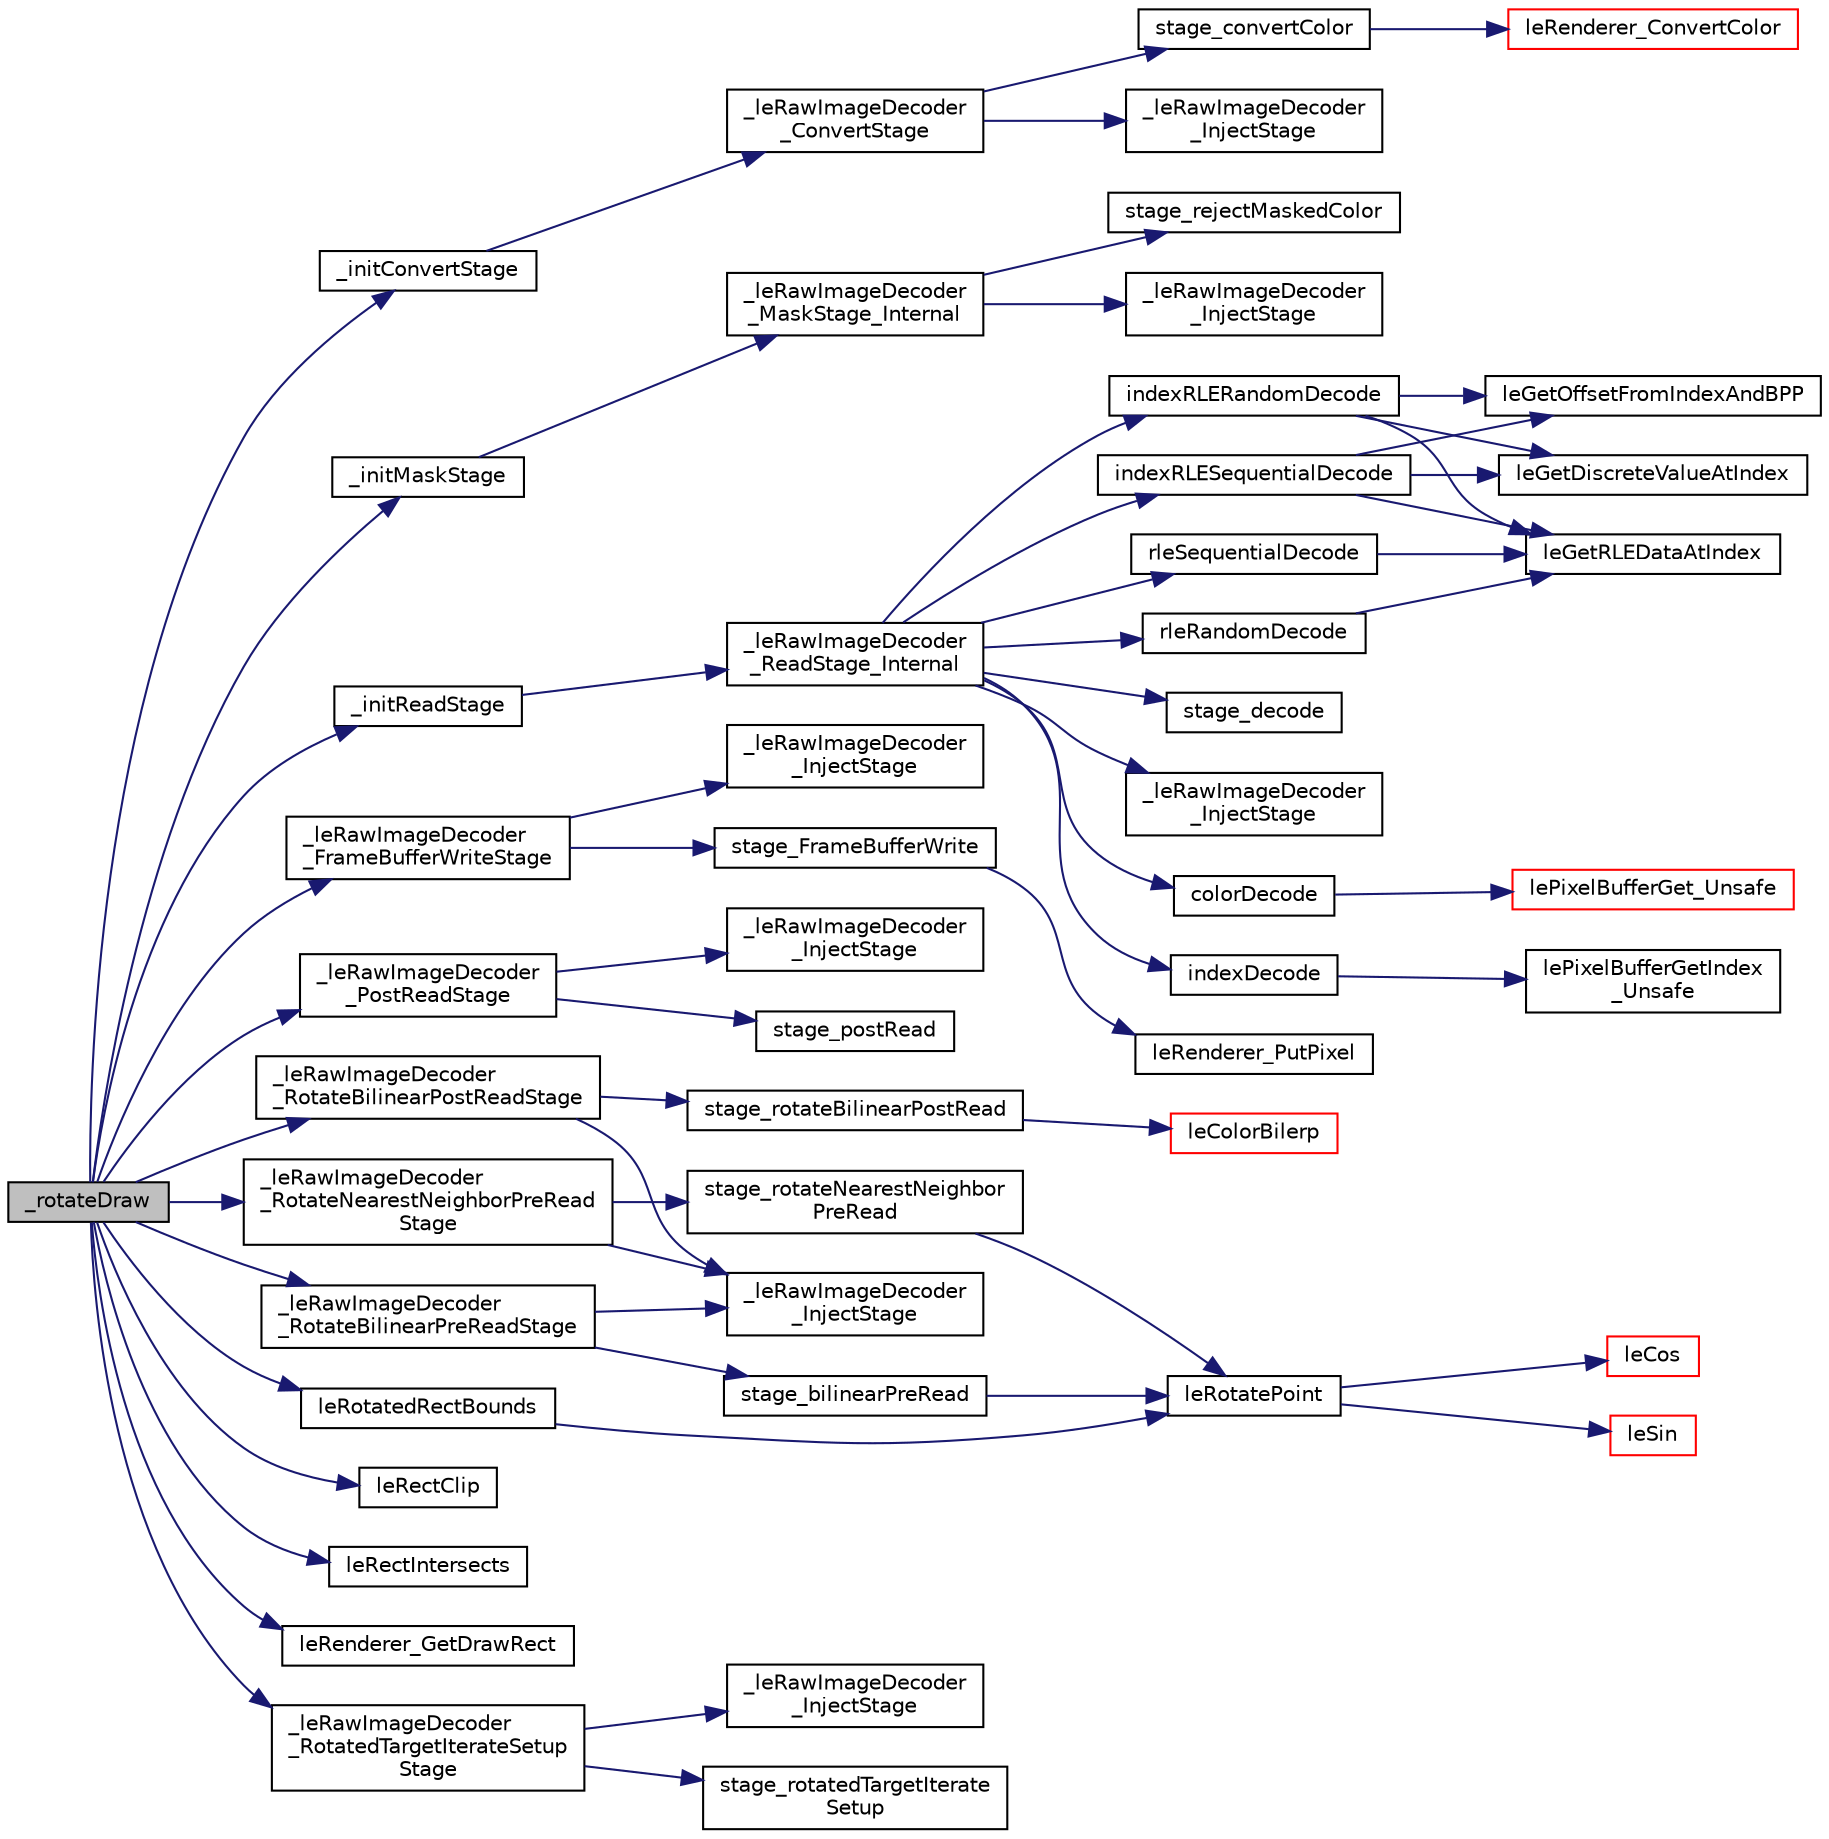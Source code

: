 digraph "_rotateDraw"
{
 // LATEX_PDF_SIZE
  edge [fontname="Helvetica",fontsize="10",labelfontname="Helvetica",labelfontsize="10"];
  node [fontname="Helvetica",fontsize="10",shape=record];
  rankdir="LR";
  Node1 [label="_rotateDraw",height=0.2,width=0.4,color="black", fillcolor="grey75", style="filled", fontcolor="black",tooltip=" "];
  Node1 -> Node2 [color="midnightblue",fontsize="10",style="solid",fontname="Helvetica"];
  Node2 [label="_initConvertStage",height=0.2,width=0.4,color="black", fillcolor="white", style="filled",URL="$legato__imagedecoder__raw_8c.html#a3da3f2023c752b9098cb19aedfd68867",tooltip=" "];
  Node2 -> Node3 [color="midnightblue",fontsize="10",style="solid",fontname="Helvetica"];
  Node3 [label="_leRawImageDecoder\l_ConvertStage",height=0.2,width=0.4,color="black", fillcolor="white", style="filled",URL="$legato__imagedecoder__raw_8c.html#a9bfc7c82e7d09a53dddeb08920da87e3",tooltip=" "];
  Node3 -> Node4 [color="midnightblue",fontsize="10",style="solid",fontname="Helvetica"];
  Node4 [label="_leRawImageDecoder\l_InjectStage",height=0.2,width=0.4,color="black", fillcolor="white", style="filled",URL="$legato__imagedecoder__raw__convert_8c.html#afe19a22091ec64bedbf79fe6f9fdedb2",tooltip=" "];
  Node3 -> Node5 [color="midnightblue",fontsize="10",style="solid",fontname="Helvetica"];
  Node5 [label="stage_convertColor",height=0.2,width=0.4,color="black", fillcolor="white", style="filled",URL="$legato__imagedecoder__raw__convert_8c.html#abad62b03516a6c3b689b41046aebecc6",tooltip=" "];
  Node5 -> Node6 [color="midnightblue",fontsize="10",style="solid",fontname="Helvetica"];
  Node6 [label="leRenderer_ConvertColor",height=0.2,width=0.4,color="red", fillcolor="white", style="filled",URL="$legato__renderer_8c.html#af04e1ea8f24c3768e71d64ae9df02901",tooltip=" "];
  Node1 -> Node8 [color="midnightblue",fontsize="10",style="solid",fontname="Helvetica"];
  Node8 [label="_initMaskStage",height=0.2,width=0.4,color="black", fillcolor="white", style="filled",URL="$legato__imagedecoder__raw_8c.html#af9d30663fde1d33ec519e356682cf7b2",tooltip=" "];
  Node8 -> Node9 [color="midnightblue",fontsize="10",style="solid",fontname="Helvetica"];
  Node9 [label="_leRawImageDecoder\l_MaskStage_Internal",height=0.2,width=0.4,color="black", fillcolor="white", style="filled",URL="$legato__imagedecoder__raw_8c.html#ab715560134c817909204507e30dd49d9",tooltip=" "];
  Node9 -> Node10 [color="midnightblue",fontsize="10",style="solid",fontname="Helvetica"];
  Node10 [label="_leRawImageDecoder\l_InjectStage",height=0.2,width=0.4,color="black", fillcolor="white", style="filled",URL="$legato__imagedecoder__raw__mask_8c.html#afe19a22091ec64bedbf79fe6f9fdedb2",tooltip=" "];
  Node9 -> Node11 [color="midnightblue",fontsize="10",style="solid",fontname="Helvetica"];
  Node11 [label="stage_rejectMaskedColor",height=0.2,width=0.4,color="black", fillcolor="white", style="filled",URL="$legato__imagedecoder__raw__mask_8c.html#a06de49c8299aa427261067b34121c5af",tooltip=" "];
  Node1 -> Node12 [color="midnightblue",fontsize="10",style="solid",fontname="Helvetica"];
  Node12 [label="_initReadStage",height=0.2,width=0.4,color="black", fillcolor="white", style="filled",URL="$legato__imagedecoder__raw_8c.html#a9824b1b7a536b18f5267b987211dd284",tooltip=" "];
  Node12 -> Node13 [color="midnightblue",fontsize="10",style="solid",fontname="Helvetica"];
  Node13 [label="_leRawImageDecoder\l_ReadStage_Internal",height=0.2,width=0.4,color="black", fillcolor="white", style="filled",URL="$legato__imagedecoder__raw_8c.html#afc2a3e7180571030555a50171db7ee49",tooltip=" "];
  Node13 -> Node14 [color="midnightblue",fontsize="10",style="solid",fontname="Helvetica"];
  Node14 [label="_leRawImageDecoder\l_InjectStage",height=0.2,width=0.4,color="black", fillcolor="white", style="filled",URL="$legato__imagedecoder__raw__read__internal_8c.html#afe19a22091ec64bedbf79fe6f9fdedb2",tooltip=" "];
  Node13 -> Node15 [color="midnightblue",fontsize="10",style="solid",fontname="Helvetica"];
  Node15 [label="colorDecode",height=0.2,width=0.4,color="black", fillcolor="white", style="filled",URL="$legato__imagedecoder__raw__read__internal_8c.html#aafcb7463372ac88bc422c8c3c90d4798",tooltip=" "];
  Node15 -> Node16 [color="midnightblue",fontsize="10",style="solid",fontname="Helvetica"];
  Node16 [label="lePixelBufferGet_Unsafe",height=0.2,width=0.4,color="red", fillcolor="white", style="filled",URL="$legato__pixelbuffer_8c.html#af63ae8ca48e5e5b0b38ada5f66575e41",tooltip=" "];
  Node13 -> Node18 [color="midnightblue",fontsize="10",style="solid",fontname="Helvetica"];
  Node18 [label="indexDecode",height=0.2,width=0.4,color="black", fillcolor="white", style="filled",URL="$legato__imagedecoder__raw__read__internal_8c.html#a3894457db0b74e9b3642d2815366c3d3",tooltip=" "];
  Node18 -> Node19 [color="midnightblue",fontsize="10",style="solid",fontname="Helvetica"];
  Node19 [label="lePixelBufferGetIndex\l_Unsafe",height=0.2,width=0.4,color="black", fillcolor="white", style="filled",URL="$legato__pixelbuffer_8c.html#ae26d4359a9648dece4d7db9e3836c2e4",tooltip=" "];
  Node13 -> Node20 [color="midnightblue",fontsize="10",style="solid",fontname="Helvetica"];
  Node20 [label="indexRLERandomDecode",height=0.2,width=0.4,color="black", fillcolor="white", style="filled",URL="$legato__imagedecoder__raw__read__internal_8c.html#a3c0f03074b0346cc74ce7ef5e334e5b4",tooltip=" "];
  Node20 -> Node21 [color="midnightblue",fontsize="10",style="solid",fontname="Helvetica"];
  Node21 [label="leGetDiscreteValueAtIndex",height=0.2,width=0.4,color="black", fillcolor="white", style="filled",URL="$legato__image__utils_8c.html#a018aa29293c1d330c8e32045992e3290",tooltip=" "];
  Node20 -> Node22 [color="midnightblue",fontsize="10",style="solid",fontname="Helvetica"];
  Node22 [label="leGetOffsetFromIndexAndBPP",height=0.2,width=0.4,color="black", fillcolor="white", style="filled",URL="$legato__image__utils_8c.html#ace0e36e91ffb542a3ebe1b213045481e",tooltip=" "];
  Node20 -> Node23 [color="midnightblue",fontsize="10",style="solid",fontname="Helvetica"];
  Node23 [label="leGetRLEDataAtIndex",height=0.2,width=0.4,color="black", fillcolor="white", style="filled",URL="$legato__image__utils_8c.html#ad3b392182b610e442257959b5e187fc6",tooltip=" "];
  Node13 -> Node24 [color="midnightblue",fontsize="10",style="solid",fontname="Helvetica"];
  Node24 [label="indexRLESequentialDecode",height=0.2,width=0.4,color="black", fillcolor="white", style="filled",URL="$legato__imagedecoder__raw__read__internal_8c.html#a136e9ddd432e8667037a8c3c14459087",tooltip=" "];
  Node24 -> Node21 [color="midnightblue",fontsize="10",style="solid",fontname="Helvetica"];
  Node24 -> Node22 [color="midnightblue",fontsize="10",style="solid",fontname="Helvetica"];
  Node24 -> Node23 [color="midnightblue",fontsize="10",style="solid",fontname="Helvetica"];
  Node13 -> Node25 [color="midnightblue",fontsize="10",style="solid",fontname="Helvetica"];
  Node25 [label="rleRandomDecode",height=0.2,width=0.4,color="black", fillcolor="white", style="filled",URL="$legato__imagedecoder__raw__read__internal_8c.html#ae83e04290061277cc90f2f03533abd01",tooltip=" "];
  Node25 -> Node23 [color="midnightblue",fontsize="10",style="solid",fontname="Helvetica"];
  Node13 -> Node26 [color="midnightblue",fontsize="10",style="solid",fontname="Helvetica"];
  Node26 [label="rleSequentialDecode",height=0.2,width=0.4,color="black", fillcolor="white", style="filled",URL="$legato__imagedecoder__raw__read__internal_8c.html#a402e421ec3262481ca0413889f2454c2",tooltip=" "];
  Node26 -> Node23 [color="midnightblue",fontsize="10",style="solid",fontname="Helvetica"];
  Node13 -> Node27 [color="midnightblue",fontsize="10",style="solid",fontname="Helvetica"];
  Node27 [label="stage_decode",height=0.2,width=0.4,color="black", fillcolor="white", style="filled",URL="$legato__imagedecoder__raw__read__internal_8c.html#a4cb5c4433c3aa5efbe365eb2f48ba5c5",tooltip=" "];
  Node1 -> Node28 [color="midnightblue",fontsize="10",style="solid",fontname="Helvetica"];
  Node28 [label="_leRawImageDecoder\l_FrameBufferWriteStage",height=0.2,width=0.4,color="black", fillcolor="white", style="filled",URL="$legato__imagedecoder__raw_8c.html#aa304548661433ffbc1fa8654237a37f1",tooltip=" "];
  Node28 -> Node29 [color="midnightblue",fontsize="10",style="solid",fontname="Helvetica"];
  Node29 [label="_leRawImageDecoder\l_InjectStage",height=0.2,width=0.4,color="black", fillcolor="white", style="filled",URL="$legato__imagedecoder__raw__write_8c.html#afe19a22091ec64bedbf79fe6f9fdedb2",tooltip=" "];
  Node28 -> Node30 [color="midnightblue",fontsize="10",style="solid",fontname="Helvetica"];
  Node30 [label="stage_FrameBufferWrite",height=0.2,width=0.4,color="black", fillcolor="white", style="filled",URL="$legato__imagedecoder__raw__write_8c.html#a575d10c32b9210efee4a03729d8991a8",tooltip=" "];
  Node30 -> Node31 [color="midnightblue",fontsize="10",style="solid",fontname="Helvetica"];
  Node31 [label="leRenderer_PutPixel",height=0.2,width=0.4,color="black", fillcolor="white", style="filled",URL="$legato__draw_8c.html#a5bd8b3cb9a506b9253c8f3dcf1b8df31",tooltip=" "];
  Node1 -> Node32 [color="midnightblue",fontsize="10",style="solid",fontname="Helvetica"];
  Node32 [label="_leRawImageDecoder\l_PostReadStage",height=0.2,width=0.4,color="black", fillcolor="white", style="filled",URL="$legato__imagedecoder__raw_8c.html#affa2da6eeda26e4ad49815f2e26ffda7",tooltip=" "];
  Node32 -> Node33 [color="midnightblue",fontsize="10",style="solid",fontname="Helvetica"];
  Node33 [label="_leRawImageDecoder\l_InjectStage",height=0.2,width=0.4,color="black", fillcolor="white", style="filled",URL="$legato__imagedecoder__raw__scale_8c.html#afe19a22091ec64bedbf79fe6f9fdedb2",tooltip=" "];
  Node32 -> Node34 [color="midnightblue",fontsize="10",style="solid",fontname="Helvetica"];
  Node34 [label="stage_postRead",height=0.2,width=0.4,color="black", fillcolor="white", style="filled",URL="$legato__imagedecoder__raw__scale_8c.html#af46f61192270e1e5d5b33cc41238ce56",tooltip=" "];
  Node1 -> Node35 [color="midnightblue",fontsize="10",style="solid",fontname="Helvetica"];
  Node35 [label="_leRawImageDecoder\l_RotateBilinearPostReadStage",height=0.2,width=0.4,color="black", fillcolor="white", style="filled",URL="$legato__imagedecoder__raw_8c.html#ad1788d330e55d45dd69d94cb8ce48131",tooltip=" "];
  Node35 -> Node36 [color="midnightblue",fontsize="10",style="solid",fontname="Helvetica"];
  Node36 [label="_leRawImageDecoder\l_InjectStage",height=0.2,width=0.4,color="black", fillcolor="white", style="filled",URL="$legato__imagedecoder__raw__rotate_8c.html#afe19a22091ec64bedbf79fe6f9fdedb2",tooltip=" "];
  Node35 -> Node37 [color="midnightblue",fontsize="10",style="solid",fontname="Helvetica"];
  Node37 [label="stage_rotateBilinearPostRead",height=0.2,width=0.4,color="black", fillcolor="white", style="filled",URL="$legato__imagedecoder__raw__rotate_8c.html#a6522c759b3ce1753ad974de6d87d6e46",tooltip=" "];
  Node37 -> Node38 [color="midnightblue",fontsize="10",style="solid",fontname="Helvetica"];
  Node38 [label="leColorBilerp",height=0.2,width=0.4,color="red", fillcolor="white", style="filled",URL="$legato__color_8h.html#aa19f9efca65a5bb3aeafdcccca28a59e",tooltip=" "];
  Node1 -> Node40 [color="midnightblue",fontsize="10",style="solid",fontname="Helvetica"];
  Node40 [label="_leRawImageDecoder\l_RotateBilinearPreReadStage",height=0.2,width=0.4,color="black", fillcolor="white", style="filled",URL="$legato__imagedecoder__raw_8c.html#aa539e0269f074747d19db7b0d452d520",tooltip=" "];
  Node40 -> Node36 [color="midnightblue",fontsize="10",style="solid",fontname="Helvetica"];
  Node40 -> Node41 [color="midnightblue",fontsize="10",style="solid",fontname="Helvetica"];
  Node41 [label="stage_bilinearPreRead",height=0.2,width=0.4,color="black", fillcolor="white", style="filled",URL="$legato__imagedecoder__raw__rotate_8c.html#a599461e799f1f516c42fe8cf71f73cfa",tooltip=" "];
  Node41 -> Node42 [color="midnightblue",fontsize="10",style="solid",fontname="Helvetica"];
  Node42 [label="leRotatePoint",height=0.2,width=0.4,color="black", fillcolor="white", style="filled",URL="$legato__math_8c.html#a74bd8aa8179412a74c2383660ab85e8c",tooltip=" "];
  Node42 -> Node43 [color="midnightblue",fontsize="10",style="solid",fontname="Helvetica"];
  Node43 [label="leCos",height=0.2,width=0.4,color="red", fillcolor="white", style="filled",URL="$legato__math_8c.html#a185107bf2b3ccd75aa0255f392ac8bd6",tooltip=" "];
  Node42 -> Node45 [color="midnightblue",fontsize="10",style="solid",fontname="Helvetica"];
  Node45 [label="leSin",height=0.2,width=0.4,color="red", fillcolor="white", style="filled",URL="$legato__math_8c.html#aeada039714dd8ec67eb162207c0219f1",tooltip=" "];
  Node1 -> Node46 [color="midnightblue",fontsize="10",style="solid",fontname="Helvetica"];
  Node46 [label="_leRawImageDecoder\l_RotatedTargetIterateSetup\lStage",height=0.2,width=0.4,color="black", fillcolor="white", style="filled",URL="$legato__imagedecoder__raw_8c.html#aa807f0dd3930c7d7c6fa8f4abf073f5a",tooltip=" "];
  Node46 -> Node47 [color="midnightblue",fontsize="10",style="solid",fontname="Helvetica"];
  Node47 [label="_leRawImageDecoder\l_InjectStage",height=0.2,width=0.4,color="black", fillcolor="white", style="filled",URL="$legato__imagedecoder__raw__setup_8c.html#afe19a22091ec64bedbf79fe6f9fdedb2",tooltip=" "];
  Node46 -> Node48 [color="midnightblue",fontsize="10",style="solid",fontname="Helvetica"];
  Node48 [label="stage_rotatedTargetIterate\lSetup",height=0.2,width=0.4,color="black", fillcolor="white", style="filled",URL="$legato__imagedecoder__raw__setup_8c.html#aaa4a9150f3477ce5e8a7730001ab9b69",tooltip=" "];
  Node1 -> Node49 [color="midnightblue",fontsize="10",style="solid",fontname="Helvetica"];
  Node49 [label="_leRawImageDecoder\l_RotateNearestNeighborPreRead\lStage",height=0.2,width=0.4,color="black", fillcolor="white", style="filled",URL="$legato__imagedecoder__raw_8c.html#ae178b8c3282052222a4042c7cff8569a",tooltip=" "];
  Node49 -> Node36 [color="midnightblue",fontsize="10",style="solid",fontname="Helvetica"];
  Node49 -> Node50 [color="midnightblue",fontsize="10",style="solid",fontname="Helvetica"];
  Node50 [label="stage_rotateNearestNeighbor\lPreRead",height=0.2,width=0.4,color="black", fillcolor="white", style="filled",URL="$legato__imagedecoder__raw__rotate_8c.html#a42fcd2a7071fad09f060c2aafc8ed37b",tooltip=" "];
  Node50 -> Node42 [color="midnightblue",fontsize="10",style="solid",fontname="Helvetica"];
  Node1 -> Node51 [color="midnightblue",fontsize="10",style="solid",fontname="Helvetica"];
  Node51 [label="leRectClip",height=0.2,width=0.4,color="black", fillcolor="white", style="filled",URL="$legato__rect_8c.html#ac19d2a378a0bed1eb149afa2c07256be",tooltip=" "];
  Node1 -> Node52 [color="midnightblue",fontsize="10",style="solid",fontname="Helvetica"];
  Node52 [label="leRectIntersects",height=0.2,width=0.4,color="black", fillcolor="white", style="filled",URL="$legato__rect_8c.html#a3ae2e8d6ed6a3a5af11b9273fb02195d",tooltip=" "];
  Node1 -> Node53 [color="midnightblue",fontsize="10",style="solid",fontname="Helvetica"];
  Node53 [label="leRenderer_GetDrawRect",height=0.2,width=0.4,color="black", fillcolor="white", style="filled",URL="$legato__renderer_8c.html#ab91ad7ca9e07300ad2a09a4c6d36f23b",tooltip=" "];
  Node1 -> Node54 [color="midnightblue",fontsize="10",style="solid",fontname="Helvetica"];
  Node54 [label="leRotatedRectBounds",height=0.2,width=0.4,color="black", fillcolor="white", style="filled",URL="$legato__math_8c.html#a159be5a07a7c920b406c888639b25891",tooltip=" "];
  Node54 -> Node42 [color="midnightblue",fontsize="10",style="solid",fontname="Helvetica"];
}

